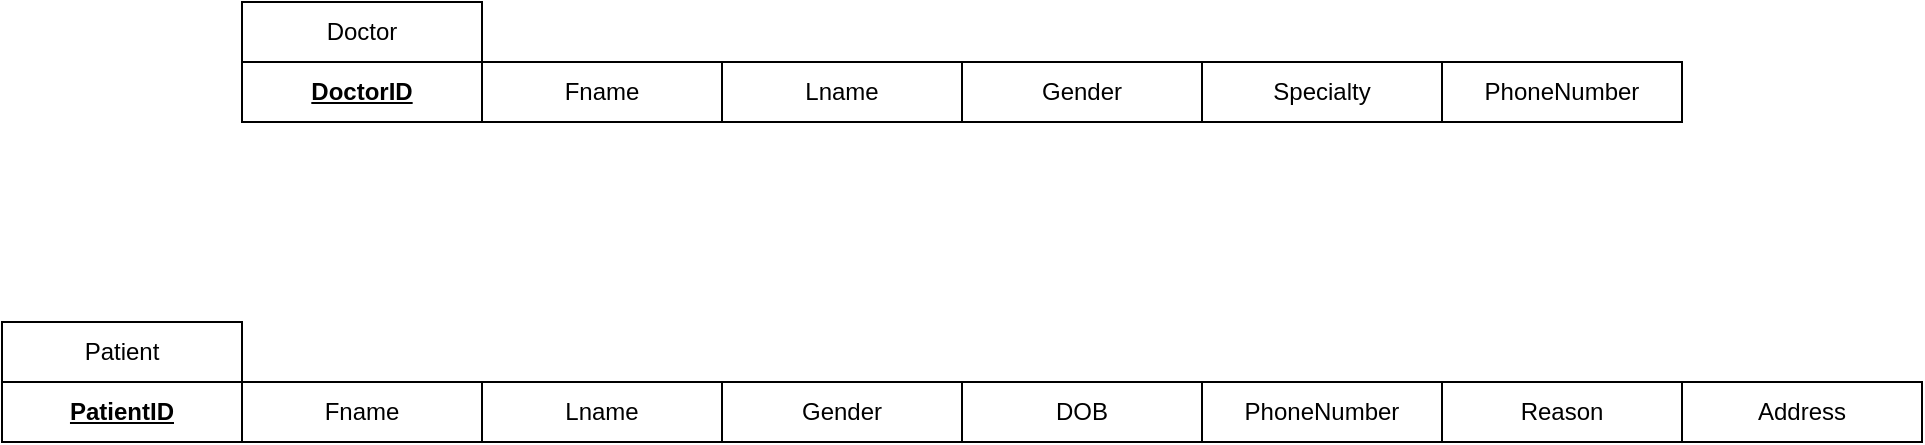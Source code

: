 <mxfile version="24.5.5" type="github">
  <diagram name="Page-1" id="lPv18uXPyyOn_tqmDmDi">
    <mxGraphModel dx="1290" dy="557" grid="1" gridSize="10" guides="1" tooltips="1" connect="1" arrows="1" fold="1" page="1" pageScale="1" pageWidth="827" pageHeight="1169" math="0" shadow="0">
      <root>
        <mxCell id="0" />
        <mxCell id="1" parent="0" />
        <mxCell id="40zPaDP918bft0vZC0bT-28" value="&lt;span style=&quot;text-align: left;&quot;&gt;Doctor&lt;/span&gt;" style="rounded=0;whiteSpace=wrap;html=1;" vertex="1" parent="1">
          <mxGeometry x="330" y="140" width="120" height="30" as="geometry" />
        </mxCell>
        <mxCell id="40zPaDP918bft0vZC0bT-29" value="&lt;span style=&quot;text-align: left;&quot;&gt;&lt;u&gt;&lt;b&gt;DoctorID&lt;/b&gt;&lt;/u&gt;&lt;/span&gt;" style="rounded=0;whiteSpace=wrap;html=1;" vertex="1" parent="1">
          <mxGeometry x="330" y="170" width="120" height="30" as="geometry" />
        </mxCell>
        <mxCell id="40zPaDP918bft0vZC0bT-31" value="&lt;span style=&quot;text-align: left;&quot;&gt;Fname&lt;/span&gt;" style="rounded=0;whiteSpace=wrap;html=1;" vertex="1" parent="1">
          <mxGeometry x="450" y="170" width="120" height="30" as="geometry" />
        </mxCell>
        <mxCell id="40zPaDP918bft0vZC0bT-32" value="&lt;span style=&quot;text-align: left;&quot;&gt;Lname&lt;/span&gt;" style="rounded=0;whiteSpace=wrap;html=1;" vertex="1" parent="1">
          <mxGeometry x="570" y="170" width="120" height="30" as="geometry" />
        </mxCell>
        <mxCell id="40zPaDP918bft0vZC0bT-33" value="&lt;span style=&quot;text-align: left;&quot;&gt;Specialty&lt;/span&gt;" style="rounded=0;whiteSpace=wrap;html=1;" vertex="1" parent="1">
          <mxGeometry x="810" y="170" width="120" height="30" as="geometry" />
        </mxCell>
        <mxCell id="40zPaDP918bft0vZC0bT-34" value="&lt;span style=&quot;text-align: left;&quot;&gt;Gender&lt;/span&gt;" style="rounded=0;whiteSpace=wrap;html=1;" vertex="1" parent="1">
          <mxGeometry x="690" y="170" width="120" height="30" as="geometry" />
        </mxCell>
        <mxCell id="40zPaDP918bft0vZC0bT-35" value="&lt;span style=&quot;text-align: left;&quot;&gt;PhoneNumber&lt;/span&gt;" style="rounded=0;whiteSpace=wrap;html=1;" vertex="1" parent="1">
          <mxGeometry x="930" y="170" width="120" height="30" as="geometry" />
        </mxCell>
        <mxCell id="40zPaDP918bft0vZC0bT-38" value="&lt;span style=&quot;text-align: left;&quot;&gt;Patient&lt;/span&gt;" style="rounded=0;whiteSpace=wrap;html=1;" vertex="1" parent="1">
          <mxGeometry x="210" y="300" width="120" height="30" as="geometry" />
        </mxCell>
        <mxCell id="40zPaDP918bft0vZC0bT-39" value="&lt;span style=&quot;text-align: left;&quot;&gt;&lt;u&gt;&lt;b&gt;PatientID&lt;/b&gt;&lt;/u&gt;&lt;/span&gt;" style="rounded=0;whiteSpace=wrap;html=1;" vertex="1" parent="1">
          <mxGeometry x="210" y="330" width="120" height="30" as="geometry" />
        </mxCell>
        <mxCell id="40zPaDP918bft0vZC0bT-43" value="&lt;span style=&quot;text-align: left;&quot;&gt;DOB&lt;/span&gt;" style="rounded=0;whiteSpace=wrap;html=1;" vertex="1" parent="1">
          <mxGeometry x="690" y="330" width="120" height="30" as="geometry" />
        </mxCell>
        <mxCell id="40zPaDP918bft0vZC0bT-44" value="&lt;span style=&quot;text-align: left;&quot;&gt;PhoneNumber&lt;/span&gt;" style="rounded=0;whiteSpace=wrap;html=1;" vertex="1" parent="1">
          <mxGeometry x="810" y="330" width="120" height="30" as="geometry" />
        </mxCell>
        <mxCell id="40zPaDP918bft0vZC0bT-45" value="&lt;span style=&quot;text-align: left;&quot;&gt;Fname&lt;/span&gt;" style="rounded=0;whiteSpace=wrap;html=1;" vertex="1" parent="1">
          <mxGeometry x="330" y="330" width="120" height="30" as="geometry" />
        </mxCell>
        <mxCell id="40zPaDP918bft0vZC0bT-47" value="&lt;span style=&quot;text-align: left;&quot;&gt;Lname&lt;/span&gt;" style="rounded=0;whiteSpace=wrap;html=1;" vertex="1" parent="1">
          <mxGeometry x="450" y="330" width="120" height="30" as="geometry" />
        </mxCell>
        <mxCell id="40zPaDP918bft0vZC0bT-48" value="&lt;span style=&quot;text-align: left;&quot;&gt;Gender&lt;/span&gt;" style="rounded=0;whiteSpace=wrap;html=1;" vertex="1" parent="1">
          <mxGeometry x="570" y="330" width="120" height="30" as="geometry" />
        </mxCell>
        <mxCell id="40zPaDP918bft0vZC0bT-49" value="&lt;span style=&quot;text-align: left;&quot;&gt;Reason&lt;/span&gt;" style="rounded=0;whiteSpace=wrap;html=1;" vertex="1" parent="1">
          <mxGeometry x="930" y="330" width="120" height="30" as="geometry" />
        </mxCell>
        <mxCell id="40zPaDP918bft0vZC0bT-50" value="&lt;span style=&quot;text-align: left;&quot;&gt;Address&lt;/span&gt;" style="rounded=0;whiteSpace=wrap;html=1;" vertex="1" parent="1">
          <mxGeometry x="1050" y="330" width="120" height="30" as="geometry" />
        </mxCell>
      </root>
    </mxGraphModel>
  </diagram>
</mxfile>
